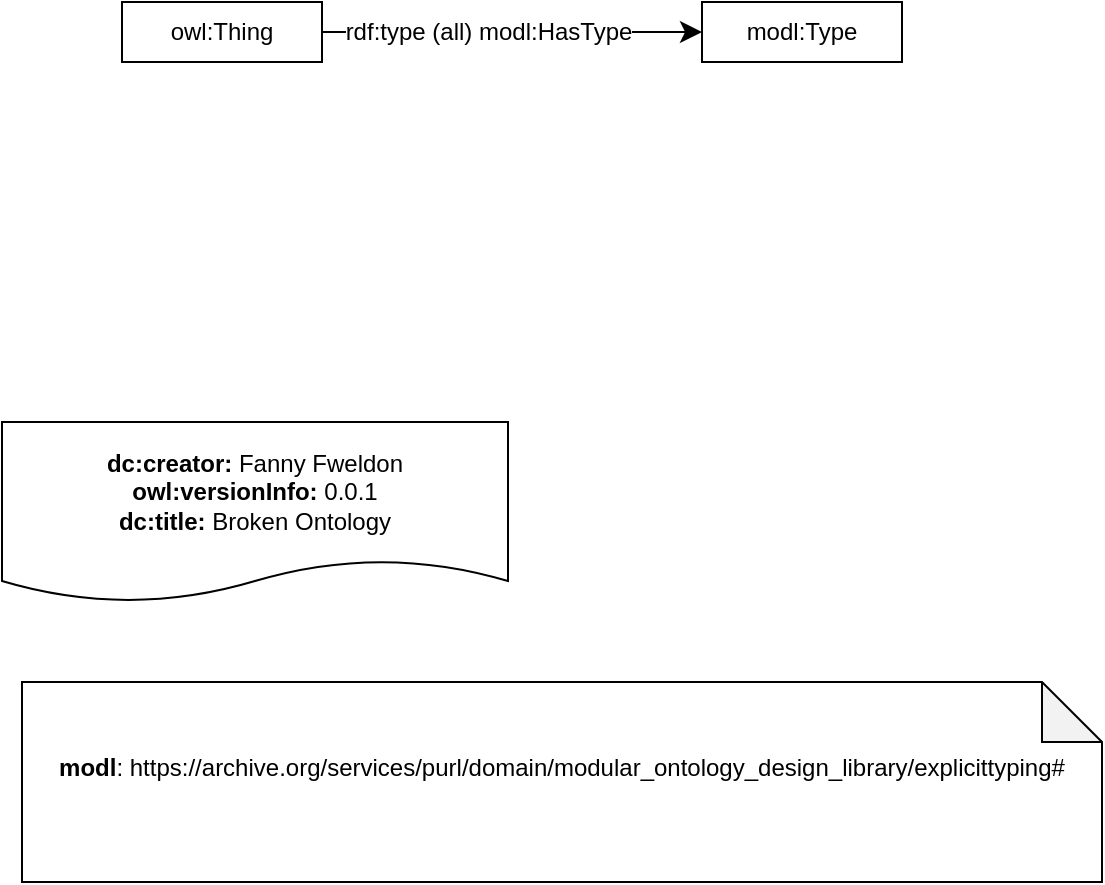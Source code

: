 <mxfile>
    <diagram id="krAtfkcNH2lUlm1xCfSh" name="Page-1">
        <mxGraphModel dx="466" dy="789" grid="1" gridSize="10" guides="1" tooltips="1" connect="1" arrows="0" fold="1" page="1" pageScale="1" pageWidth="850" pageHeight="1100" math="0" shadow="0">
            <root>
                <mxCell id="0"/>
                <mxCell id="1" parent="0"/>
                <mxCell id="6" value="&lt;div&gt;&lt;b&gt;modl&lt;/b&gt;: https://archive.org/services/purl/domain/modular_ontology_design_library/explicittyping#&lt;/div&gt;&lt;div&gt;&lt;br&gt;&lt;/div&gt;" style="shape=note;whiteSpace=wrap;html=1;backgroundOutline=1;darkOpacity=0.05;" vertex="1" parent="1">
                    <mxGeometry x="120" y="850" width="540" height="100" as="geometry"/>
                </mxCell>
                <mxCell id="7" value="&lt;div&gt;&lt;b&gt;dc:creator:&lt;/b&gt;&amp;nbsp;Fanny Fweldon&lt;/div&gt;&lt;div&gt;&lt;b&gt;owl:versionInfo:&lt;/b&gt; 0.0.1&lt;/div&gt;&lt;div&gt;&lt;b&gt;dc:title:&lt;/b&gt; Broken Ontology&lt;/div&gt;" style="shape=document;whiteSpace=wrap;html=1;boundedLbl=1;labelBackgroundColor=#ffffff;strokeColor=#000000;fontSize=12;fontColor=#000000;size=0.233;" vertex="1" parent="1">
                    <mxGeometry x="110" y="720" width="253" height="90" as="geometry"/>
                </mxCell>
                <mxCell id="12" value="modl:Type" style="rounded=0;whiteSpace=wrap;html=1;snapToPoint=1;points=[[0.1,0],[0.2,0],[0.3,0],[0.4,0],[0.5,0],[0.6,0],[0.7,0],[0.8,0],[0.9,0],[0,0.1],[0,0.3],[0,0.5],[0,0.7],[0,0.9],[0.1,1],[0.2,1],[0.3,1],[0.4,1],[0.5,1],[0.6,1],[0.7,1],[0.8,1],[0.9,1],[1,0.1],[1,0.3],[1,0.5],[1,0.7],[1,0.9]];" vertex="1" parent="1">
                    <mxGeometry x="460" y="510" width="100" height="30" as="geometry"/>
                </mxCell>
                <mxCell id="13" value="" style="endArrow=classic;html=1;exitX=1;exitY=0.5;exitDx=0;exitDy=0;endSize=8;entryX=0;entryY=0.5;entryDx=0;entryDy=0;arcSize=0;" edge="1" source="15" target="12" parent="1">
                    <mxGeometry width="50" height="50" relative="1" as="geometry">
                        <mxPoint x="275" y="525" as="sourcePoint"/>
                        <mxPoint x="470" y="530" as="targetPoint"/>
                    </mxGeometry>
                </mxCell>
                <mxCell id="14" value="rdf:type (all) modl:HasType" style="text;html=1;align=center;verticalAlign=middle;resizable=0;points=[];labelBackgroundColor=#ffffff;" vertex="1" connectable="0" parent="13">
                    <mxGeometry x="-0.127" relative="1" as="geometry">
                        <mxPoint as="offset"/>
                    </mxGeometry>
                </mxCell>
                <mxCell id="15" value="owl:Thing" style="rounded=0;whiteSpace=wrap;html=1;snapToPoint=1;points=[[0.1,0],[0.2,0],[0.3,0],[0.4,0],[0.5,0],[0.6,0],[0.7,0],[0.8,0],[0.9,0],[0,0.1],[0,0.3],[0,0.5],[0,0.7],[0,0.9],[0.1,1],[0.2,1],[0.3,1],[0.4,1],[0.5,1],[0.6,1],[0.7,1],[0.8,1],[0.9,1],[1,0.1],[1,0.3],[1,0.5],[1,0.7],[1,0.9]];" vertex="1" parent="1">
                    <mxGeometry x="170" y="510" width="100" height="30" as="geometry"/>
                </mxCell>
            </root>
        </mxGraphModel>
    </diagram>
</mxfile>